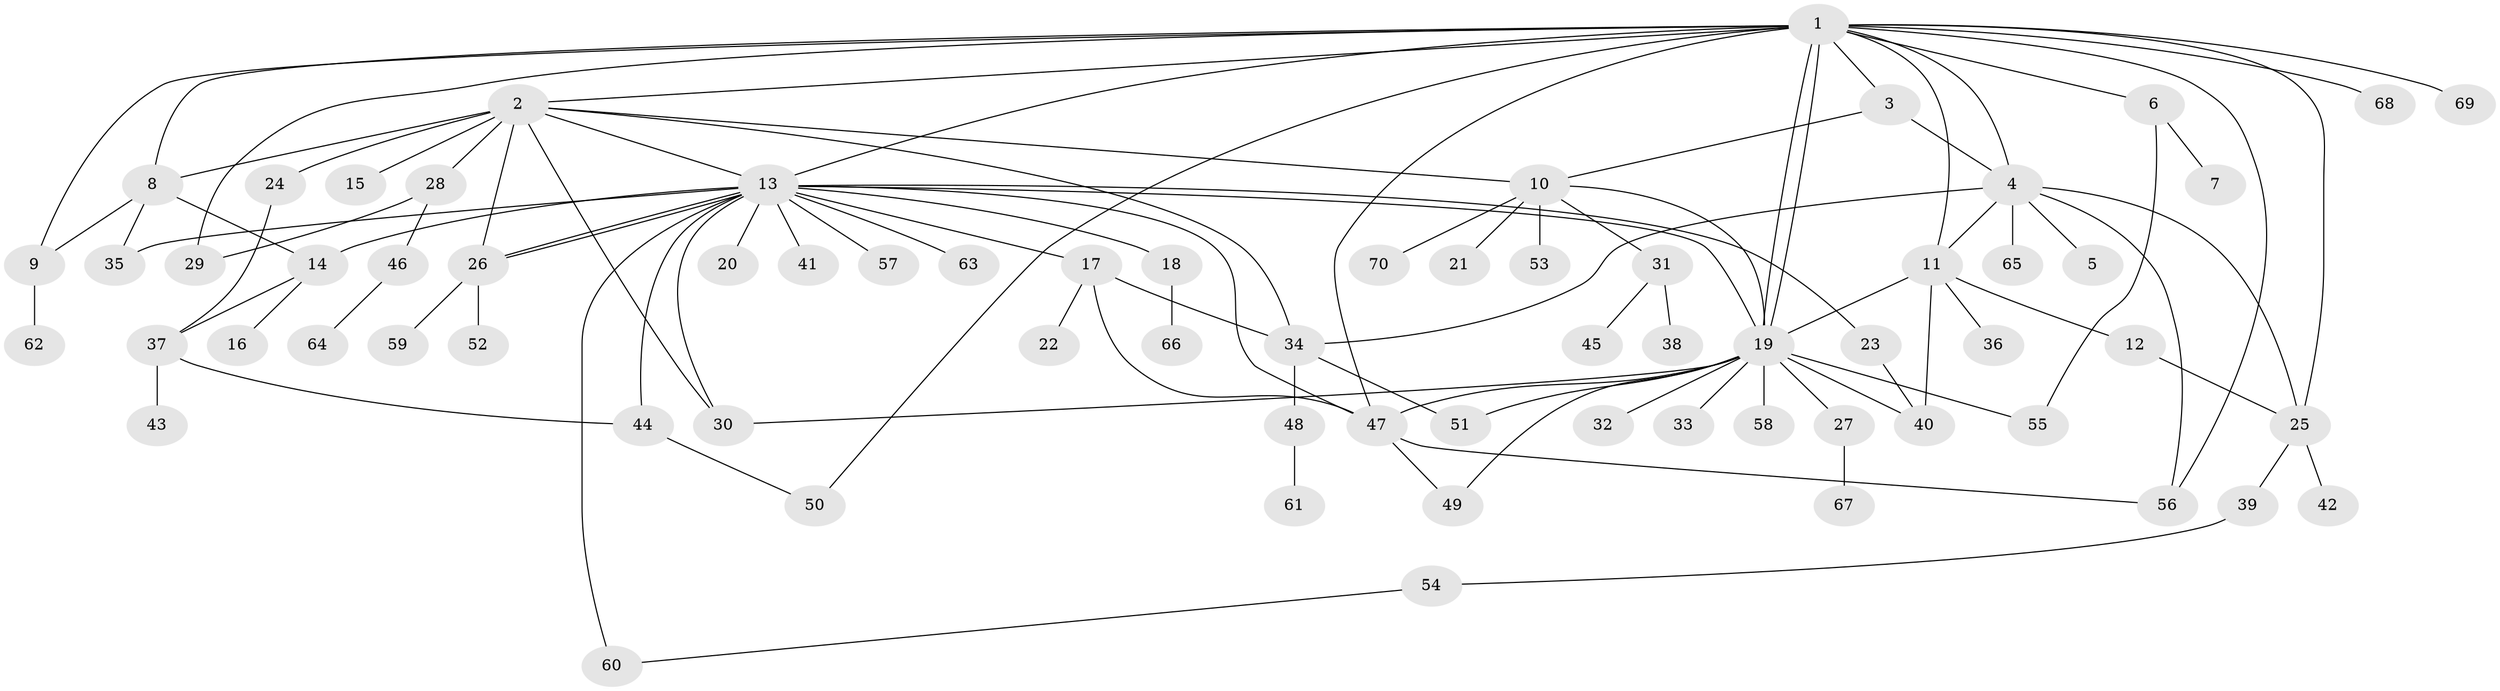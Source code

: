 // Generated by graph-tools (version 1.1) at 2025/49/03/09/25 03:49:53]
// undirected, 70 vertices, 104 edges
graph export_dot {
graph [start="1"]
  node [color=gray90,style=filled];
  1;
  2;
  3;
  4;
  5;
  6;
  7;
  8;
  9;
  10;
  11;
  12;
  13;
  14;
  15;
  16;
  17;
  18;
  19;
  20;
  21;
  22;
  23;
  24;
  25;
  26;
  27;
  28;
  29;
  30;
  31;
  32;
  33;
  34;
  35;
  36;
  37;
  38;
  39;
  40;
  41;
  42;
  43;
  44;
  45;
  46;
  47;
  48;
  49;
  50;
  51;
  52;
  53;
  54;
  55;
  56;
  57;
  58;
  59;
  60;
  61;
  62;
  63;
  64;
  65;
  66;
  67;
  68;
  69;
  70;
  1 -- 2;
  1 -- 3;
  1 -- 4;
  1 -- 6;
  1 -- 8;
  1 -- 9;
  1 -- 11;
  1 -- 13;
  1 -- 19;
  1 -- 19;
  1 -- 25;
  1 -- 29;
  1 -- 47;
  1 -- 50;
  1 -- 56;
  1 -- 68;
  1 -- 69;
  2 -- 8;
  2 -- 10;
  2 -- 13;
  2 -- 15;
  2 -- 24;
  2 -- 26;
  2 -- 28;
  2 -- 30;
  2 -- 34;
  3 -- 4;
  3 -- 10;
  4 -- 5;
  4 -- 11;
  4 -- 25;
  4 -- 34;
  4 -- 56;
  4 -- 65;
  6 -- 7;
  6 -- 55;
  8 -- 9;
  8 -- 14;
  8 -- 35;
  9 -- 62;
  10 -- 19;
  10 -- 21;
  10 -- 31;
  10 -- 53;
  10 -- 70;
  11 -- 12;
  11 -- 19;
  11 -- 36;
  11 -- 40;
  12 -- 25;
  13 -- 14;
  13 -- 17;
  13 -- 18;
  13 -- 19;
  13 -- 20;
  13 -- 23;
  13 -- 26;
  13 -- 26;
  13 -- 30;
  13 -- 35;
  13 -- 41;
  13 -- 44;
  13 -- 47;
  13 -- 57;
  13 -- 60;
  13 -- 63;
  14 -- 16;
  14 -- 37;
  17 -- 22;
  17 -- 34;
  17 -- 47;
  18 -- 66;
  19 -- 27;
  19 -- 30;
  19 -- 32;
  19 -- 33;
  19 -- 40;
  19 -- 47;
  19 -- 49;
  19 -- 51;
  19 -- 55;
  19 -- 58;
  23 -- 40;
  24 -- 37;
  25 -- 39;
  25 -- 42;
  26 -- 52;
  26 -- 59;
  27 -- 67;
  28 -- 29;
  28 -- 46;
  31 -- 38;
  31 -- 45;
  34 -- 48;
  34 -- 51;
  37 -- 43;
  37 -- 44;
  39 -- 54;
  44 -- 50;
  46 -- 64;
  47 -- 49;
  47 -- 56;
  48 -- 61;
  54 -- 60;
}
